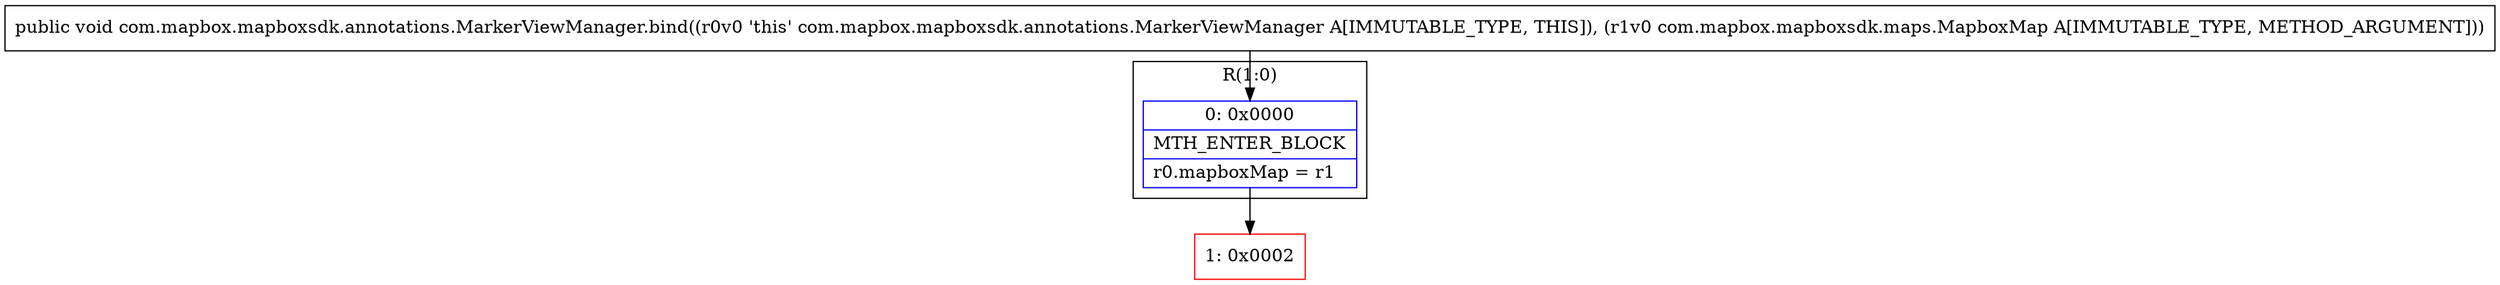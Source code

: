 digraph "CFG forcom.mapbox.mapboxsdk.annotations.MarkerViewManager.bind(Lcom\/mapbox\/mapboxsdk\/maps\/MapboxMap;)V" {
subgraph cluster_Region_66387788 {
label = "R(1:0)";
node [shape=record,color=blue];
Node_0 [shape=record,label="{0\:\ 0x0000|MTH_ENTER_BLOCK\l|r0.mapboxMap = r1\l}"];
}
Node_1 [shape=record,color=red,label="{1\:\ 0x0002}"];
MethodNode[shape=record,label="{public void com.mapbox.mapboxsdk.annotations.MarkerViewManager.bind((r0v0 'this' com.mapbox.mapboxsdk.annotations.MarkerViewManager A[IMMUTABLE_TYPE, THIS]), (r1v0 com.mapbox.mapboxsdk.maps.MapboxMap A[IMMUTABLE_TYPE, METHOD_ARGUMENT])) }"];
MethodNode -> Node_0;
Node_0 -> Node_1;
}

